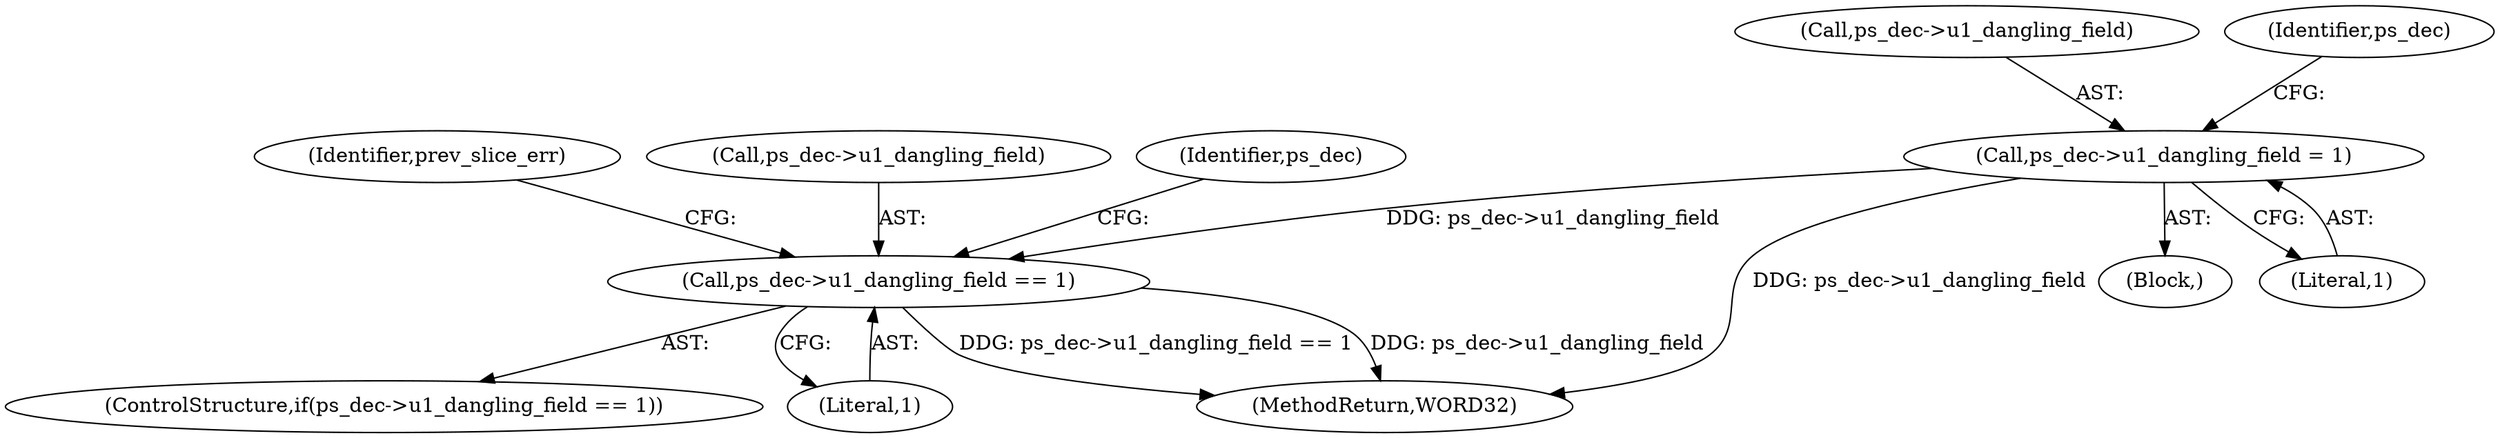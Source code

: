 digraph "0_Android_a78887bcffbc2995cf9ed72e0697acf560875e9e_2@pointer" {
"1001051" [label="(Call,ps_dec->u1_dangling_field == 1)"];
"1000834" [label="(Call,ps_dec->u1_dangling_field = 1)"];
"1000835" [label="(Call,ps_dec->u1_dangling_field)"];
"1001051" [label="(Call,ps_dec->u1_dangling_field == 1)"];
"1001085" [label="(Identifier,prev_slice_err)"];
"1000834" [label="(Call,ps_dec->u1_dangling_field = 1)"];
"1000833" [label="(Block,)"];
"1001050" [label="(ControlStructure,if(ps_dec->u1_dangling_field == 1))"];
"1000838" [label="(Literal,1)"];
"1000841" [label="(Identifier,ps_dec)"];
"1001055" [label="(Literal,1)"];
"1001052" [label="(Call,ps_dec->u1_dangling_field)"];
"1001059" [label="(Identifier,ps_dec)"];
"1002570" [label="(MethodReturn,WORD32)"];
"1001051" -> "1001050"  [label="AST: "];
"1001051" -> "1001055"  [label="CFG: "];
"1001052" -> "1001051"  [label="AST: "];
"1001055" -> "1001051"  [label="AST: "];
"1001059" -> "1001051"  [label="CFG: "];
"1001085" -> "1001051"  [label="CFG: "];
"1001051" -> "1002570"  [label="DDG: ps_dec->u1_dangling_field == 1"];
"1001051" -> "1002570"  [label="DDG: ps_dec->u1_dangling_field"];
"1000834" -> "1001051"  [label="DDG: ps_dec->u1_dangling_field"];
"1000834" -> "1000833"  [label="AST: "];
"1000834" -> "1000838"  [label="CFG: "];
"1000835" -> "1000834"  [label="AST: "];
"1000838" -> "1000834"  [label="AST: "];
"1000841" -> "1000834"  [label="CFG: "];
"1000834" -> "1002570"  [label="DDG: ps_dec->u1_dangling_field"];
}
